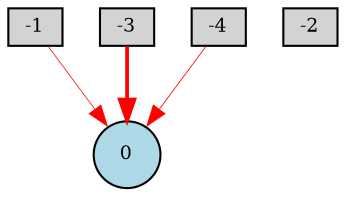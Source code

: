digraph {
	node [fontsize=9 height=0.2 shape=circle width=0.2]
	-1 [fillcolor=lightgray shape=box style=filled]
	-2 [fillcolor=lightgray shape=box style=filled]
	-3 [fillcolor=lightgray shape=box style=filled]
	-4 [fillcolor=lightgray shape=box style=filled]
	0 [fillcolor=lightblue style=filled]
	-1 -> 0 [color=red penwidth=0.36101347830103003 style=solid]
	-3 -> 0 [color=red penwidth=1.8071296275415414 style=solid]
	-4 -> 0 [color=red penwidth=0.395813286182051 style=solid]
}
